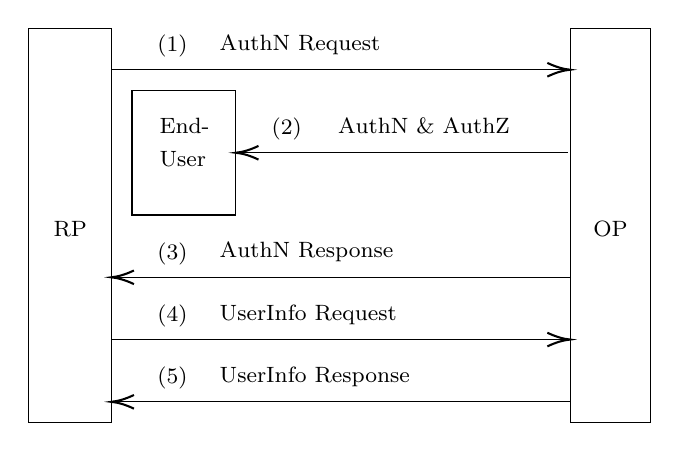 \begin{tikzpicture}[x=0.75pt,y=0.75pt,yscale=-1,xscale=1]
%uncomment if require: \path (0,241); %set diagram left start at 0, and has height of 241

%Shape: Rectangle [id:dp07154197464055945]
	\draw   (10,10) -- (50,10) -- (50,200) -- (10,200) -- cycle ;
%Shape: Rectangle [id:dp5402475504345341]
	\draw   (271.05,10) -- (310,10) -- (310,200) -- (271.05,200) -- cycle ;
%Straight Lines [id:da14410399364813653]
	\draw    (50,30) -- (269.05,30) ;
	\draw [shift={(271.05,30)}, rotate = 180] [color={rgb, 255:red, 0; green, 0; blue, 0 }  ][line width=0.75]    (10.93,-3.29) .. controls (6.95,-1.4) and (3.31,-0.3) .. (0,0) .. controls (3.31,0.3) and (6.95,1.4) .. (10.93,3.29)   ;
%Shape: Rectangle [id:dp8089987611056955]
	\draw   (60,40) -- (110,40) -- (110,100) -- (60,100) -- cycle ;
%Straight Lines [id:da5085229490181626]
	\draw    (270,70) -- (112,70) ;
	\draw [shift={(110,70)}, rotate = 360] [color={rgb, 255:red, 0; green, 0; blue, 0 }  ][line width=0.75]    (10.93,-3.29) .. controls (6.95,-1.4) and (3.31,-0.3) .. (0,0) .. controls (3.31,0.3) and (6.95,1.4) .. (10.93,3.29)   ;
%Straight Lines [id:da471251613206775]
	\draw    (52,130) -- (271.05,130) ;
	\draw [shift={(50,130)}, rotate = 0] [color={rgb, 255:red, 0; green, 0; blue, 0 }  ][line width=0.75]    (10.93,-3.29) .. controls (6.95,-1.4) and (3.31,-0.3) .. (0,0) .. controls (3.31,0.3) and (6.95,1.4) .. (10.93,3.29)   ;
%Straight Lines [id:da3461729369363662]
	\draw    (50,160) -- (269.05,160) ;
	\draw [shift={(271.05,160)}, rotate = 180] [color={rgb, 255:red, 0; green, 0; blue, 0 }  ][line width=0.75]    (10.93,-3.29) .. controls (6.95,-1.4) and (3.31,-0.3) .. (0,0) .. controls (3.31,0.3) and (6.95,1.4) .. (10.93,3.29)   ;
%Straight Lines [id:da2883363917898387]
	\draw    (52,190) -- (271.05,190) ;
	\draw [shift={(50,190)}, rotate = 0] [color={rgb, 255:red, 0; green, 0; blue, 0 }  ][line width=0.75]    (10.93,-3.29) .. controls (6.95,-1.4) and (3.31,-0.3) .. (0,0) .. controls (3.31,0.3) and (6.95,1.4) .. (10.93,3.29)   ;

% Text Node
	\draw (21,102) node [anchor=north west][inner sep=0.75pt]   [align=left] {{\footnotesize RP}};
% Text Node
	\draw (281,102) node [anchor=north west][inner sep=0.75pt]   [align=left] {{\footnotesize OP}};
% Text Node
	\draw (101,12) node [anchor=north west][inner sep=0.75pt]  [font=\footnotesize] [align=left] {AuthN Request};
% Text Node
	\draw (71,12) node [anchor=north west][inner sep=0.75pt]  [font=\footnotesize] [align=left] {(1)};
% Text Node
	\draw (72,52) node [anchor=north west][inner sep=0.75pt]   [align=left] {{\footnotesize End-}\\{\footnotesize User}};
% Text Node
	\draw (158,52) node [anchor=north west][inner sep=0.75pt]  [font=\footnotesize] [align=left] {AuthN \& AuthZ};
% Text Node
	\draw (126,52) node [anchor=north west][inner sep=0.75pt]  [font=\footnotesize] [align=left] {(2)};
% Text Node
	\draw (101,112) node [anchor=north west][inner sep=0.75pt]  [font=\footnotesize] [align=left] {AuthN Response};
% Text Node
	\draw (71,112) node [anchor=north west][inner sep=0.75pt]  [font=\footnotesize] [align=left] {(3)};
% Text Node
	\draw (101,142) node [anchor=north west][inner sep=0.75pt]  [font=\footnotesize] [align=left] {UserInfo Request};
% Text Node
	\draw (71,142) node [anchor=north west][inner sep=0.75pt]  [font=\footnotesize] [align=left] {(4)};
% Text Node
	\draw (101,172) node [anchor=north west][inner sep=0.75pt]  [font=\footnotesize] [align=left] {UserInfo Response};
% Text Node
	\draw (71,172) node [anchor=north west][inner sep=0.75pt]  [font=\footnotesize] [align=left] {(5)};


\end{tikzpicture}
